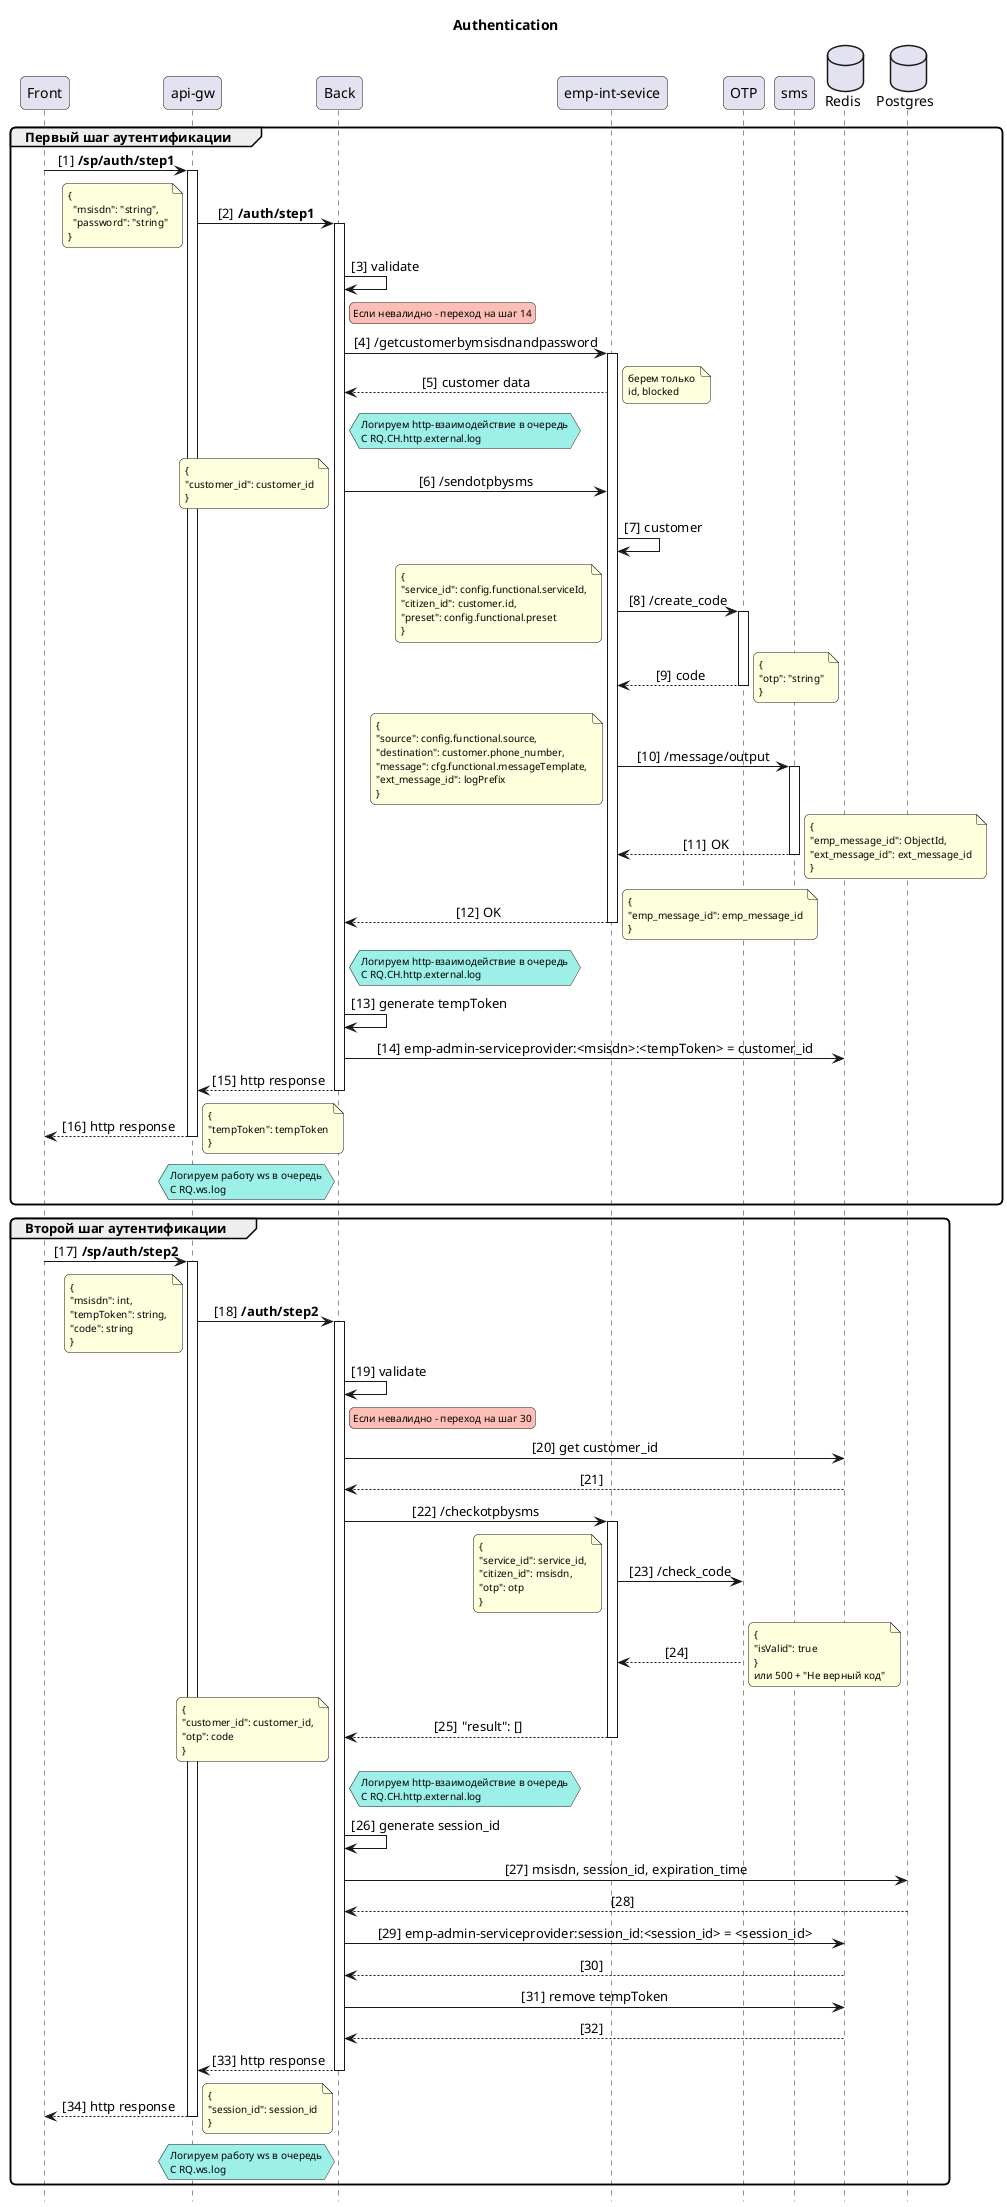 @startuml

skinparam Padding 0
skinparam DefaultTextAlignment center
skinparam ArrowMessageAlignment center
skinparam noteTextAlignment left
skinparam Shadowing false

hide footbox
autonumber "[#]"

skinparam roundcorner 10
skinparam note {
  FontSize 10
}
skinparam hnote {
  FontSize 14
}

title "Authentication"

participant "Front" as front
participant "api-gw" as apigw
participant "Back" as back
participant "emp-int-sevice" as serv
participant "OTP" as otp
participant "sms" as sms
database "Redis" as redis
database Postgres as pg

' Первый шаг аутентификации
group Первый шаг аутентификации
  front -> apigw: **/sp/auth/step1**
  activate apigw
  apigw -> back: **/auth/step1**
  note left
    {
      "msisdn": "string",
      "password": "string"
    }
  end note
  activate back
  back -> back: validate
  rnote right of back #fcbeb6: Если невалидно - переход на шаг 14
  back -> serv: /getcustomerbymsisdnandpassword
  activate serv
  serv --> back: customer data
  hnote right of back #9cf0e7: Логируем http-взаимодействие в очередь\nC RQ.CH.http.external.log
  note right: берем только\nid, blocked
  back -> serv: /sendotpbysms
  note left
    {
    "customer_id": customer_id
    }
  end note
  serv -> serv: customer
  serv -> otp: /create_code
  activate otp
  note left
    {
    "service_id": config.functional.serviceId,
    "citizen_id": customer.id,
    "preset": config.functional.preset
    }
  end note
  otp --> serv: code
  deactivate otp
  note right
    {
    "otp": "string"
    }
  end note
  serv -> sms: /message/output
  activate sms
  note left
    {
    "source": config.functional.source,
    "destination": customer.phone_number,
    "message": cfg.functional.messageTemplate,
    "ext_message_id": logPrefix
    }
  end note
  sms --> serv: OK
  deactivate sms
  note right
    {
    "emp_message_id": ObjectId,
    "ext_message_id": ext_message_id
    }
  end note
  serv --> back: OK
  hnote right of back #9cf0e7: Логируем http-взаимодействие в очередь\nC RQ.CH.http.external.log
  deactivate serv
  note right
    {
    "emp_message_id": emp_message_id
    }
  end note
  back -> back: generate tempToken
  back -> redis: emp-admin-serviceprovider:<msisdn>:<tempToken> = customer_id
  back --> apigw: http response
  deactivate back
  apigw --> front: http response
  deactivate apigw
  hnote left of back #9cf0e7: Логируем работу ws в очередь\nC RQ.ws.log
  note right
    {
    "tempToken": tempToken
    }
  end note
  
end

' Второй шаг аутентификации

group Второй шаг аутентификации
  front -> apigw: **/sp/auth/step2**
  activate apigw
  apigw -> back: **/auth/step2**
  note left
    {
    "msisdn": int,
    "tempToken": string,
    "code": string
    }
  end note
  activate back
  back -> back: validate
  rnote right of back #fcbeb6: Если невалидно - переход на шаг 30
  back -> redis: get customer_id
    redis --> back
    back -> serv: /checkotpbysms
    activate serv
    serv -> otp: /check_code
    note left
      {
      "service_id": service_id,
      "citizen_id": msisdn,
      "otp": otp
      }
    end note
    otp --> serv
    note right
      {
      "isValid": true
      }
      или 500 + "Не верный код"
    end note
    serv --> back: "result": []
    hnote right of back #9cf0e7: Логируем http-взаимодействие в очередь\nC RQ.CH.http.external.log
    deactivate serv
    note left
      {
      "customer_id": customer_id,
      "otp": code
      }
    end note
    back -> back: generate session_id
    back -> pg: msisdn, session_id, expiration_time
    pg --> back
    back -> redis: emp-admin-serviceprovider:session_id:<session_id> = <session_id>
    redis --> back
    back -> redis: remove tempToken
    redis --> back
    back --> apigw: http response
    deactivate back
    apigw --> front: http response
    deactivate apigw
    hnote left of back #9cf0e7: Логируем работу ws в очередь\nC RQ.ws.log
    note right
      {
      "session_id": session_id
      }
    end note
  end
  @enduml
